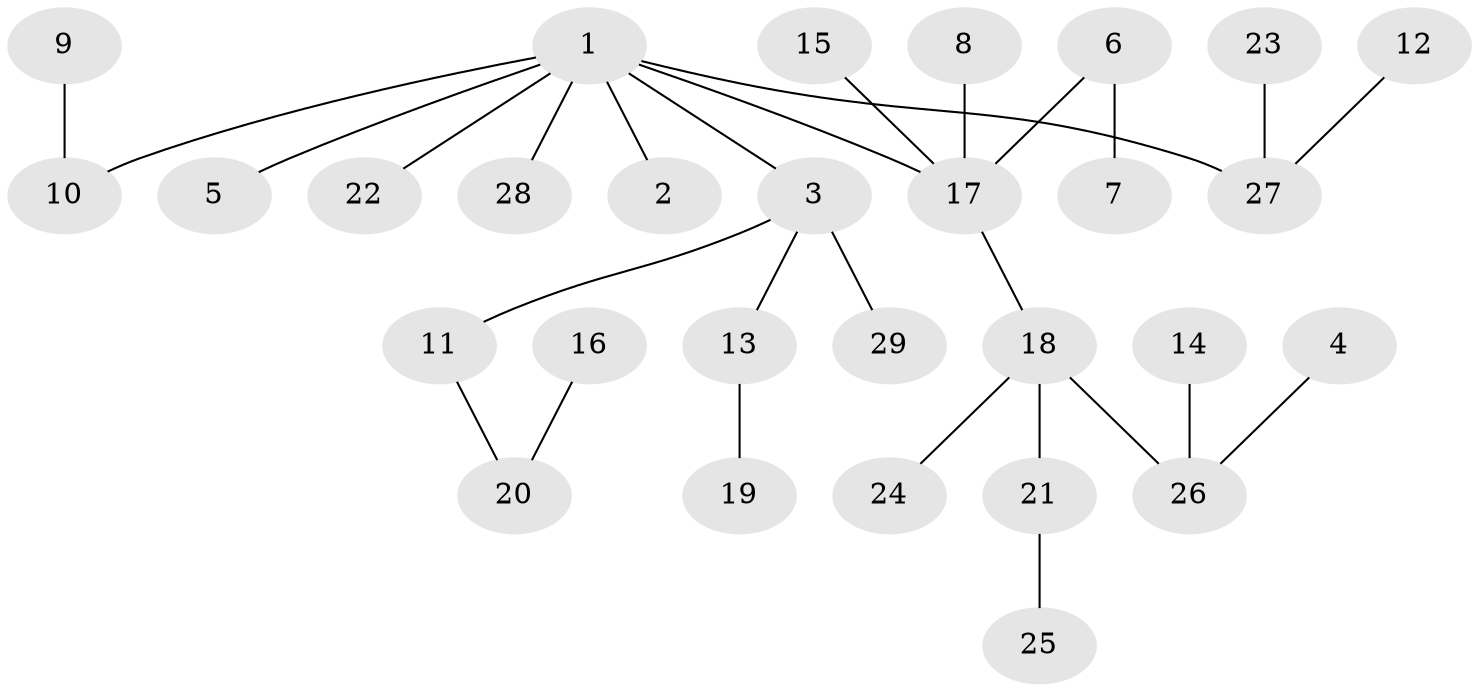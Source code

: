 // original degree distribution, {4: 0.05172413793103448, 7: 0.017241379310344827, 6: 0.017241379310344827, 1: 0.5, 2: 0.27586206896551724, 5: 0.034482758620689655, 3: 0.10344827586206896}
// Generated by graph-tools (version 1.1) at 2025/26/03/09/25 03:26:24]
// undirected, 29 vertices, 28 edges
graph export_dot {
graph [start="1"]
  node [color=gray90,style=filled];
  1;
  2;
  3;
  4;
  5;
  6;
  7;
  8;
  9;
  10;
  11;
  12;
  13;
  14;
  15;
  16;
  17;
  18;
  19;
  20;
  21;
  22;
  23;
  24;
  25;
  26;
  27;
  28;
  29;
  1 -- 2 [weight=1.0];
  1 -- 3 [weight=1.0];
  1 -- 5 [weight=1.0];
  1 -- 10 [weight=1.0];
  1 -- 17 [weight=1.0];
  1 -- 22 [weight=1.0];
  1 -- 27 [weight=1.0];
  1 -- 28 [weight=1.0];
  3 -- 11 [weight=1.0];
  3 -- 13 [weight=1.0];
  3 -- 29 [weight=1.0];
  4 -- 26 [weight=1.0];
  6 -- 7 [weight=1.0];
  6 -- 17 [weight=1.0];
  8 -- 17 [weight=1.0];
  9 -- 10 [weight=1.0];
  11 -- 20 [weight=1.0];
  12 -- 27 [weight=1.0];
  13 -- 19 [weight=1.0];
  14 -- 26 [weight=1.0];
  15 -- 17 [weight=1.0];
  16 -- 20 [weight=1.0];
  17 -- 18 [weight=1.0];
  18 -- 21 [weight=1.0];
  18 -- 24 [weight=1.0];
  18 -- 26 [weight=1.0];
  21 -- 25 [weight=1.0];
  23 -- 27 [weight=1.0];
}
